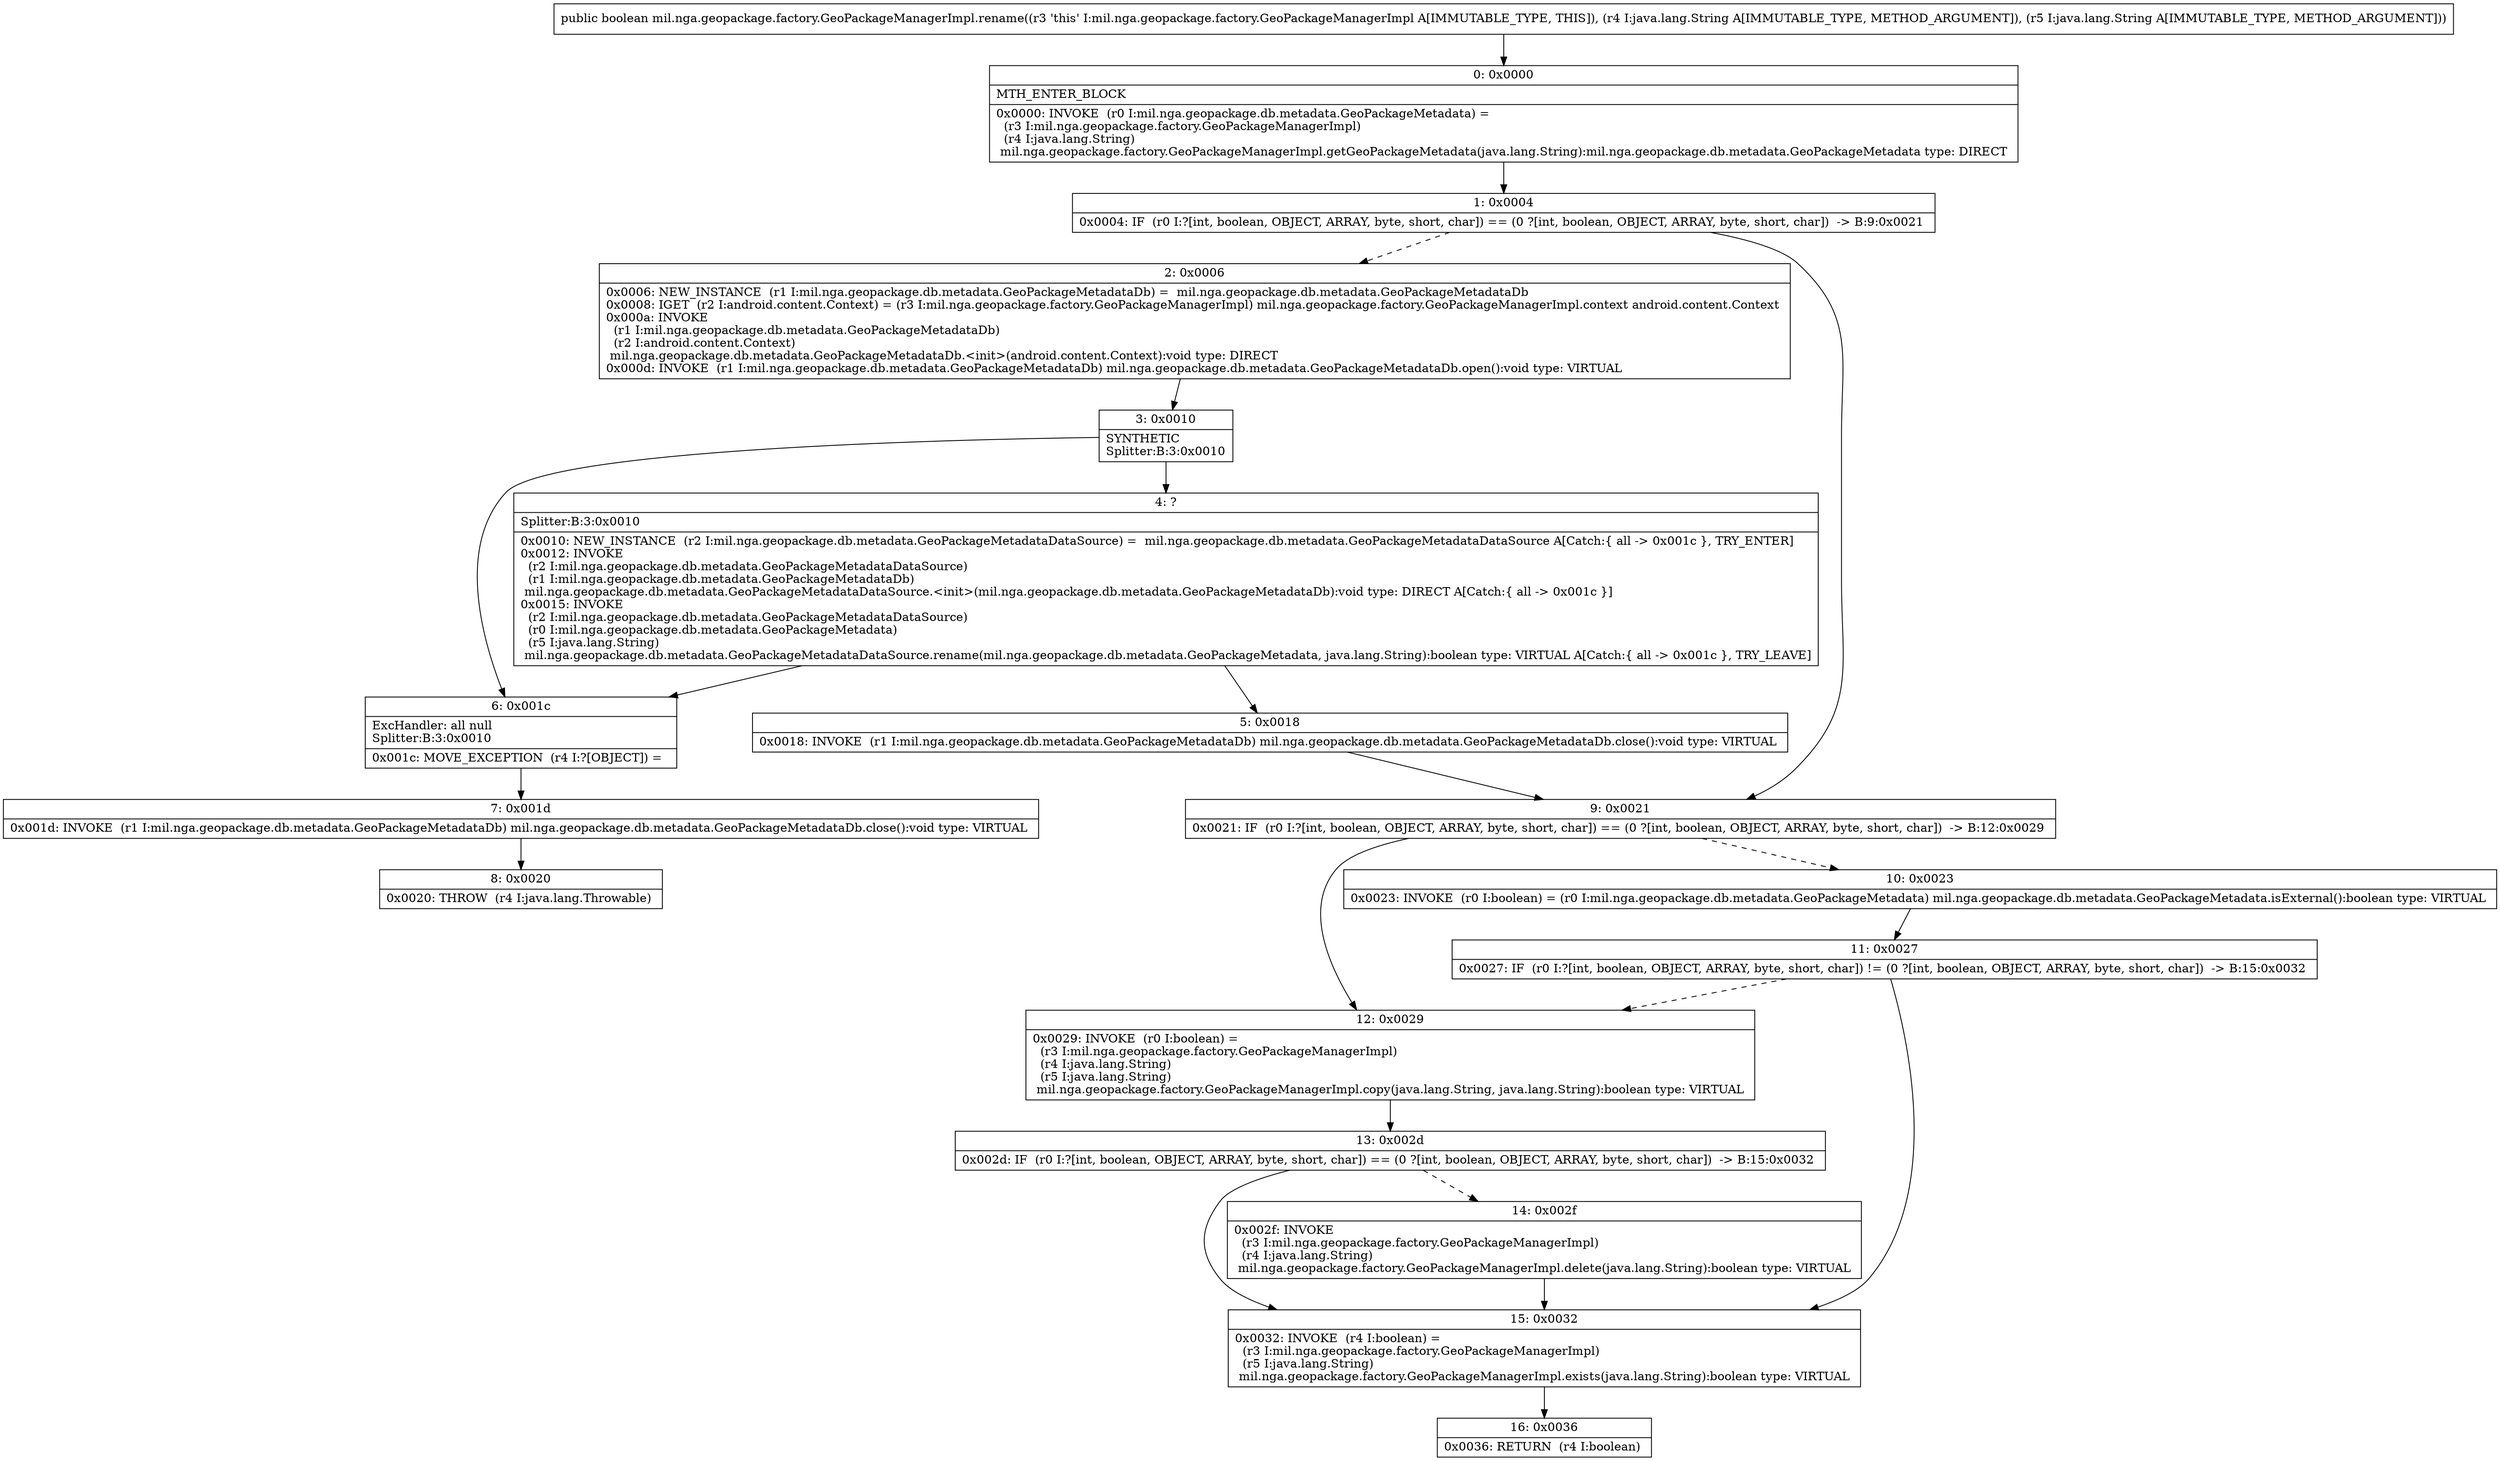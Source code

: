 digraph "CFG formil.nga.geopackage.factory.GeoPackageManagerImpl.rename(Ljava\/lang\/String;Ljava\/lang\/String;)Z" {
Node_0 [shape=record,label="{0\:\ 0x0000|MTH_ENTER_BLOCK\l|0x0000: INVOKE  (r0 I:mil.nga.geopackage.db.metadata.GeoPackageMetadata) = \l  (r3 I:mil.nga.geopackage.factory.GeoPackageManagerImpl)\l  (r4 I:java.lang.String)\l mil.nga.geopackage.factory.GeoPackageManagerImpl.getGeoPackageMetadata(java.lang.String):mil.nga.geopackage.db.metadata.GeoPackageMetadata type: DIRECT \l}"];
Node_1 [shape=record,label="{1\:\ 0x0004|0x0004: IF  (r0 I:?[int, boolean, OBJECT, ARRAY, byte, short, char]) == (0 ?[int, boolean, OBJECT, ARRAY, byte, short, char])  \-\> B:9:0x0021 \l}"];
Node_2 [shape=record,label="{2\:\ 0x0006|0x0006: NEW_INSTANCE  (r1 I:mil.nga.geopackage.db.metadata.GeoPackageMetadataDb) =  mil.nga.geopackage.db.metadata.GeoPackageMetadataDb \l0x0008: IGET  (r2 I:android.content.Context) = (r3 I:mil.nga.geopackage.factory.GeoPackageManagerImpl) mil.nga.geopackage.factory.GeoPackageManagerImpl.context android.content.Context \l0x000a: INVOKE  \l  (r1 I:mil.nga.geopackage.db.metadata.GeoPackageMetadataDb)\l  (r2 I:android.content.Context)\l mil.nga.geopackage.db.metadata.GeoPackageMetadataDb.\<init\>(android.content.Context):void type: DIRECT \l0x000d: INVOKE  (r1 I:mil.nga.geopackage.db.metadata.GeoPackageMetadataDb) mil.nga.geopackage.db.metadata.GeoPackageMetadataDb.open():void type: VIRTUAL \l}"];
Node_3 [shape=record,label="{3\:\ 0x0010|SYNTHETIC\lSplitter:B:3:0x0010\l}"];
Node_4 [shape=record,label="{4\:\ ?|Splitter:B:3:0x0010\l|0x0010: NEW_INSTANCE  (r2 I:mil.nga.geopackage.db.metadata.GeoPackageMetadataDataSource) =  mil.nga.geopackage.db.metadata.GeoPackageMetadataDataSource A[Catch:\{ all \-\> 0x001c \}, TRY_ENTER]\l0x0012: INVOKE  \l  (r2 I:mil.nga.geopackage.db.metadata.GeoPackageMetadataDataSource)\l  (r1 I:mil.nga.geopackage.db.metadata.GeoPackageMetadataDb)\l mil.nga.geopackage.db.metadata.GeoPackageMetadataDataSource.\<init\>(mil.nga.geopackage.db.metadata.GeoPackageMetadataDb):void type: DIRECT A[Catch:\{ all \-\> 0x001c \}]\l0x0015: INVOKE  \l  (r2 I:mil.nga.geopackage.db.metadata.GeoPackageMetadataDataSource)\l  (r0 I:mil.nga.geopackage.db.metadata.GeoPackageMetadata)\l  (r5 I:java.lang.String)\l mil.nga.geopackage.db.metadata.GeoPackageMetadataDataSource.rename(mil.nga.geopackage.db.metadata.GeoPackageMetadata, java.lang.String):boolean type: VIRTUAL A[Catch:\{ all \-\> 0x001c \}, TRY_LEAVE]\l}"];
Node_5 [shape=record,label="{5\:\ 0x0018|0x0018: INVOKE  (r1 I:mil.nga.geopackage.db.metadata.GeoPackageMetadataDb) mil.nga.geopackage.db.metadata.GeoPackageMetadataDb.close():void type: VIRTUAL \l}"];
Node_6 [shape=record,label="{6\:\ 0x001c|ExcHandler: all null\lSplitter:B:3:0x0010\l|0x001c: MOVE_EXCEPTION  (r4 I:?[OBJECT]) =  \l}"];
Node_7 [shape=record,label="{7\:\ 0x001d|0x001d: INVOKE  (r1 I:mil.nga.geopackage.db.metadata.GeoPackageMetadataDb) mil.nga.geopackage.db.metadata.GeoPackageMetadataDb.close():void type: VIRTUAL \l}"];
Node_8 [shape=record,label="{8\:\ 0x0020|0x0020: THROW  (r4 I:java.lang.Throwable) \l}"];
Node_9 [shape=record,label="{9\:\ 0x0021|0x0021: IF  (r0 I:?[int, boolean, OBJECT, ARRAY, byte, short, char]) == (0 ?[int, boolean, OBJECT, ARRAY, byte, short, char])  \-\> B:12:0x0029 \l}"];
Node_10 [shape=record,label="{10\:\ 0x0023|0x0023: INVOKE  (r0 I:boolean) = (r0 I:mil.nga.geopackage.db.metadata.GeoPackageMetadata) mil.nga.geopackage.db.metadata.GeoPackageMetadata.isExternal():boolean type: VIRTUAL \l}"];
Node_11 [shape=record,label="{11\:\ 0x0027|0x0027: IF  (r0 I:?[int, boolean, OBJECT, ARRAY, byte, short, char]) != (0 ?[int, boolean, OBJECT, ARRAY, byte, short, char])  \-\> B:15:0x0032 \l}"];
Node_12 [shape=record,label="{12\:\ 0x0029|0x0029: INVOKE  (r0 I:boolean) = \l  (r3 I:mil.nga.geopackage.factory.GeoPackageManagerImpl)\l  (r4 I:java.lang.String)\l  (r5 I:java.lang.String)\l mil.nga.geopackage.factory.GeoPackageManagerImpl.copy(java.lang.String, java.lang.String):boolean type: VIRTUAL \l}"];
Node_13 [shape=record,label="{13\:\ 0x002d|0x002d: IF  (r0 I:?[int, boolean, OBJECT, ARRAY, byte, short, char]) == (0 ?[int, boolean, OBJECT, ARRAY, byte, short, char])  \-\> B:15:0x0032 \l}"];
Node_14 [shape=record,label="{14\:\ 0x002f|0x002f: INVOKE  \l  (r3 I:mil.nga.geopackage.factory.GeoPackageManagerImpl)\l  (r4 I:java.lang.String)\l mil.nga.geopackage.factory.GeoPackageManagerImpl.delete(java.lang.String):boolean type: VIRTUAL \l}"];
Node_15 [shape=record,label="{15\:\ 0x0032|0x0032: INVOKE  (r4 I:boolean) = \l  (r3 I:mil.nga.geopackage.factory.GeoPackageManagerImpl)\l  (r5 I:java.lang.String)\l mil.nga.geopackage.factory.GeoPackageManagerImpl.exists(java.lang.String):boolean type: VIRTUAL \l}"];
Node_16 [shape=record,label="{16\:\ 0x0036|0x0036: RETURN  (r4 I:boolean) \l}"];
MethodNode[shape=record,label="{public boolean mil.nga.geopackage.factory.GeoPackageManagerImpl.rename((r3 'this' I:mil.nga.geopackage.factory.GeoPackageManagerImpl A[IMMUTABLE_TYPE, THIS]), (r4 I:java.lang.String A[IMMUTABLE_TYPE, METHOD_ARGUMENT]), (r5 I:java.lang.String A[IMMUTABLE_TYPE, METHOD_ARGUMENT])) }"];
MethodNode -> Node_0;
Node_0 -> Node_1;
Node_1 -> Node_2[style=dashed];
Node_1 -> Node_9;
Node_2 -> Node_3;
Node_3 -> Node_4;
Node_3 -> Node_6;
Node_4 -> Node_5;
Node_4 -> Node_6;
Node_5 -> Node_9;
Node_6 -> Node_7;
Node_7 -> Node_8;
Node_9 -> Node_10[style=dashed];
Node_9 -> Node_12;
Node_10 -> Node_11;
Node_11 -> Node_12[style=dashed];
Node_11 -> Node_15;
Node_12 -> Node_13;
Node_13 -> Node_14[style=dashed];
Node_13 -> Node_15;
Node_14 -> Node_15;
Node_15 -> Node_16;
}

